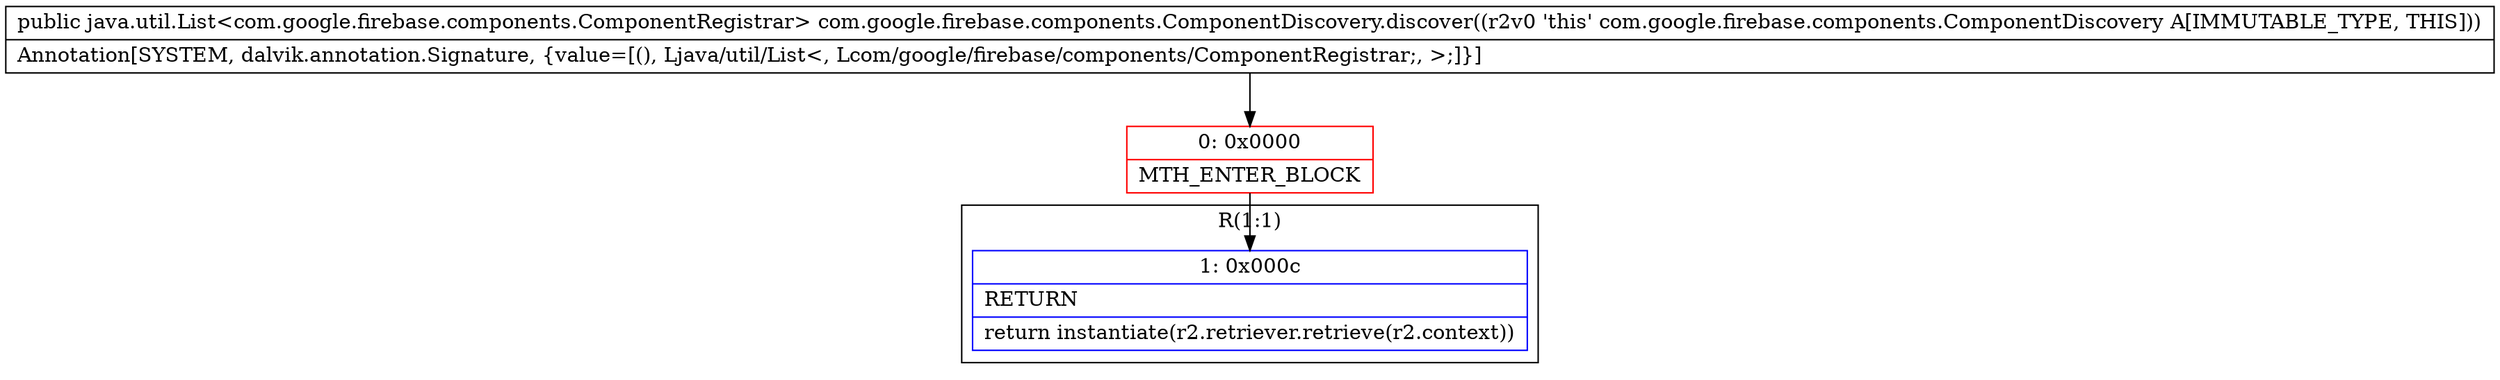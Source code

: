 digraph "CFG forcom.google.firebase.components.ComponentDiscovery.discover()Ljava\/util\/List;" {
subgraph cluster_Region_1088864579 {
label = "R(1:1)";
node [shape=record,color=blue];
Node_1 [shape=record,label="{1\:\ 0x000c|RETURN\l|return instantiate(r2.retriever.retrieve(r2.context))\l}"];
}
Node_0 [shape=record,color=red,label="{0\:\ 0x0000|MTH_ENTER_BLOCK\l}"];
MethodNode[shape=record,label="{public java.util.List\<com.google.firebase.components.ComponentRegistrar\> com.google.firebase.components.ComponentDiscovery.discover((r2v0 'this' com.google.firebase.components.ComponentDiscovery A[IMMUTABLE_TYPE, THIS]))  | Annotation[SYSTEM, dalvik.annotation.Signature, \{value=[(), Ljava\/util\/List\<, Lcom\/google\/firebase\/components\/ComponentRegistrar;, \>;]\}]\l}"];
MethodNode -> Node_0;
Node_0 -> Node_1;
}

